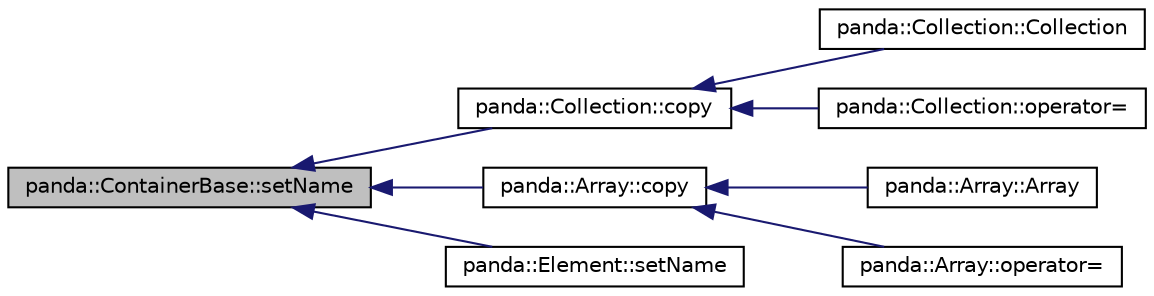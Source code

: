 digraph G
{
  edge [fontname="Helvetica",fontsize="10",labelfontname="Helvetica",labelfontsize="10"];
  node [fontname="Helvetica",fontsize="10",shape=record];
  rankdir=LR;
  Node1 [label="panda::ContainerBase::setName",height=0.2,width=0.4,color="black", fillcolor="grey75", style="filled" fontcolor="black"];
  Node1 -> Node2 [dir=back,color="midnightblue",fontsize="10",style="solid"];
  Node2 [label="panda::Collection::copy",height=0.2,width=0.4,color="black", fillcolor="white", style="filled",URL="$classpanda_1_1Collection.html#ad194c8ae8355ce5ba6c04518a223cde1",tooltip="Copy the array contents."];
  Node2 -> Node3 [dir=back,color="midnightblue",fontsize="10",style="solid"];
  Node3 [label="panda::Collection::Collection",height=0.2,width=0.4,color="black", fillcolor="white", style="filled",URL="$classpanda_1_1Collection.html#a065b038d41d0437ddacdab9f22f6d397"];
  Node2 -> Node4 [dir=back,color="midnightblue",fontsize="10",style="solid"];
  Node4 [label="panda::Collection::operator=",height=0.2,width=0.4,color="black", fillcolor="white", style="filled",URL="$classpanda_1_1Collection.html#af2065fa6ed20c1fe1dd54b33f83e7778"];
  Node1 -> Node5 [dir=back,color="midnightblue",fontsize="10",style="solid"];
  Node5 [label="panda::Array::copy",height=0.2,width=0.4,color="black", fillcolor="white", style="filled",URL="$classpanda_1_1Array.html#a7f44ada4aad69c0003de67667c646eb4",tooltip="Copy the array contents."];
  Node5 -> Node6 [dir=back,color="midnightblue",fontsize="10",style="solid"];
  Node6 [label="panda::Array::Array",height=0.2,width=0.4,color="black", fillcolor="white", style="filled",URL="$classpanda_1_1Array.html#abe9578422f7f20d94532ad581404178a"];
  Node5 -> Node7 [dir=back,color="midnightblue",fontsize="10",style="solid"];
  Node7 [label="panda::Array::operator=",height=0.2,width=0.4,color="black", fillcolor="white", style="filled",URL="$classpanda_1_1Array.html#ac13ad2768d4cc0fa018fe828b5db377c"];
  Node1 -> Node8 [dir=back,color="midnightblue",fontsize="10",style="solid"];
  Node8 [label="panda::Element::setName",height=0.2,width=0.4,color="black", fillcolor="white", style="filled",URL="$classpanda_1_1Element.html#a16bd41e0e8ade3508f5227533a9c4a03",tooltip="Set object name."];
}
